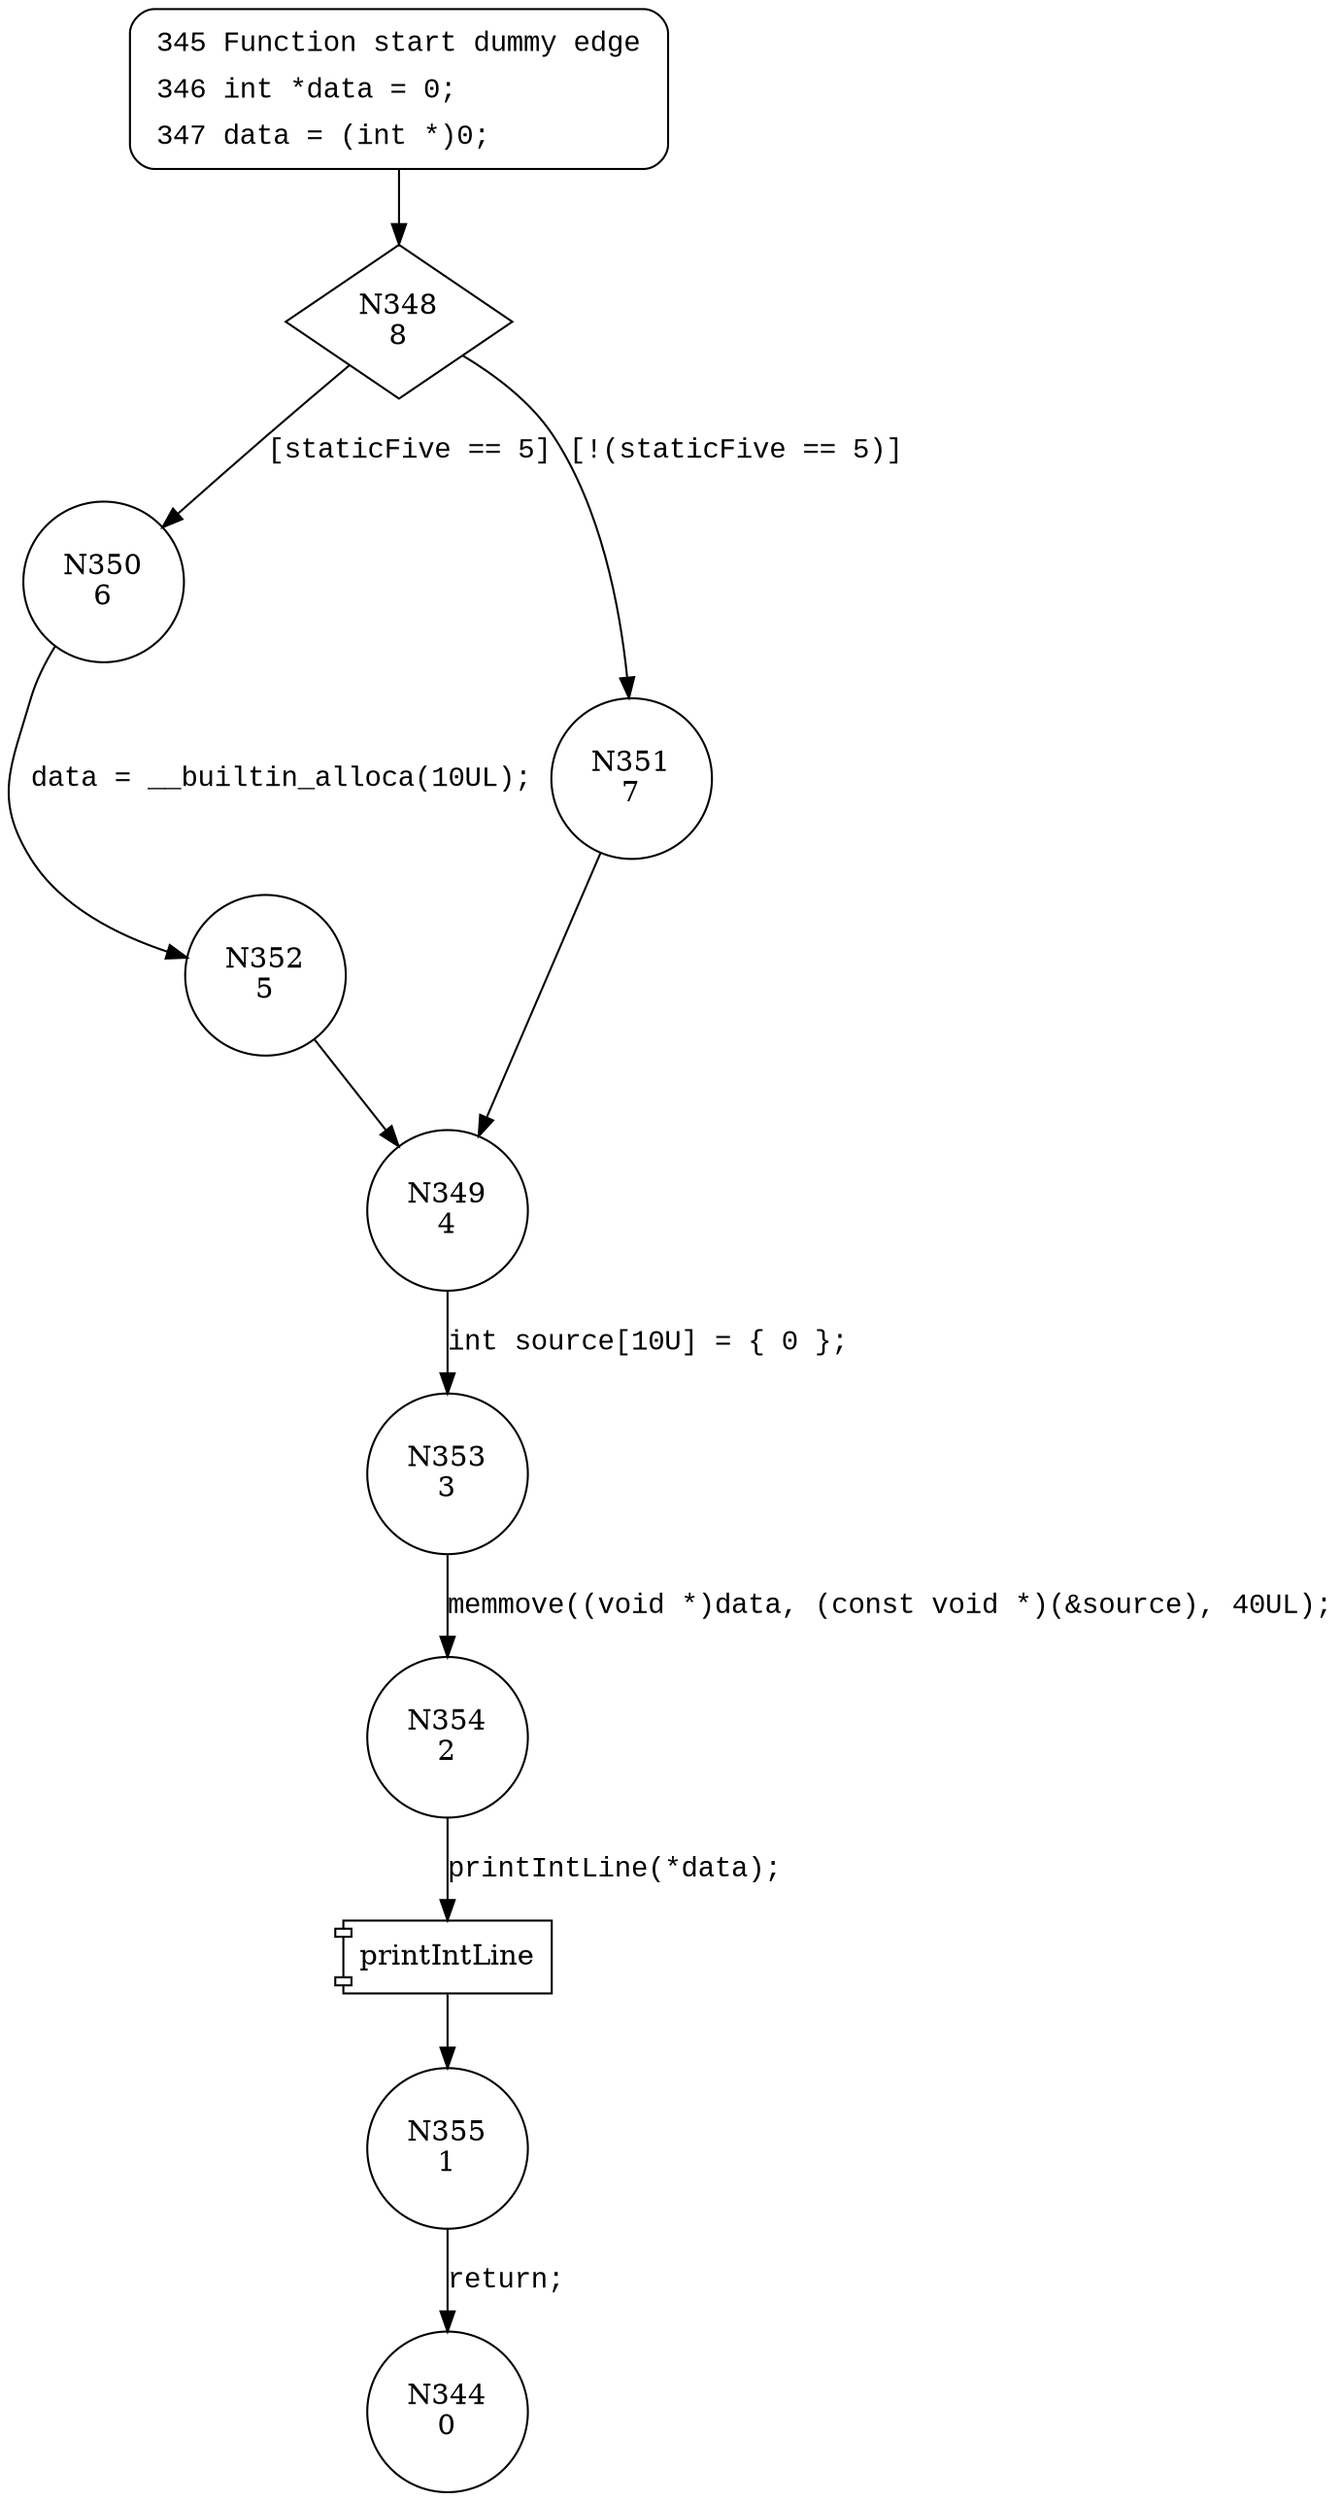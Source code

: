 digraph CWE121_Stack_Based_Buffer_Overflow__CWE131_memmove_07_bad {
348 [shape="diamond" label="N348\n8"]
350 [shape="circle" label="N350\n6"]
351 [shape="circle" label="N351\n7"]
349 [shape="circle" label="N349\n4"]
353 [shape="circle" label="N353\n3"]
354 [shape="circle" label="N354\n2"]
355 [shape="circle" label="N355\n1"]
352 [shape="circle" label="N352\n5"]
344 [shape="circle" label="N344\n0"]
345 [style="filled,bold" penwidth="1" fillcolor="white" fontname="Courier New" shape="Mrecord" label=<<table border="0" cellborder="0" cellpadding="3" bgcolor="white"><tr><td align="right">345</td><td align="left">Function start dummy edge</td></tr><tr><td align="right">346</td><td align="left">int *data = 0;</td></tr><tr><td align="right">347</td><td align="left">data = (int *)0;</td></tr></table>>]
345 -> 348[label=""]
348 -> 350 [label="[staticFive == 5]" fontname="Courier New"]
348 -> 351 [label="[!(staticFive == 5)]" fontname="Courier New"]
349 -> 353 [label="int source[10U] = { 0 };" fontname="Courier New"]
100032 [shape="component" label="printIntLine"]
354 -> 100032 [label="printIntLine(*data);" fontname="Courier New"]
100032 -> 355 [label="" fontname="Courier New"]
350 -> 352 [label="data = __builtin_alloca(10UL);" fontname="Courier New"]
351 -> 349 [label="" fontname="Courier New"]
353 -> 354 [label="memmove((void *)data, (const void *)(&source), 40UL);" fontname="Courier New"]
355 -> 344 [label="return;" fontname="Courier New"]
352 -> 349 [label="" fontname="Courier New"]
}